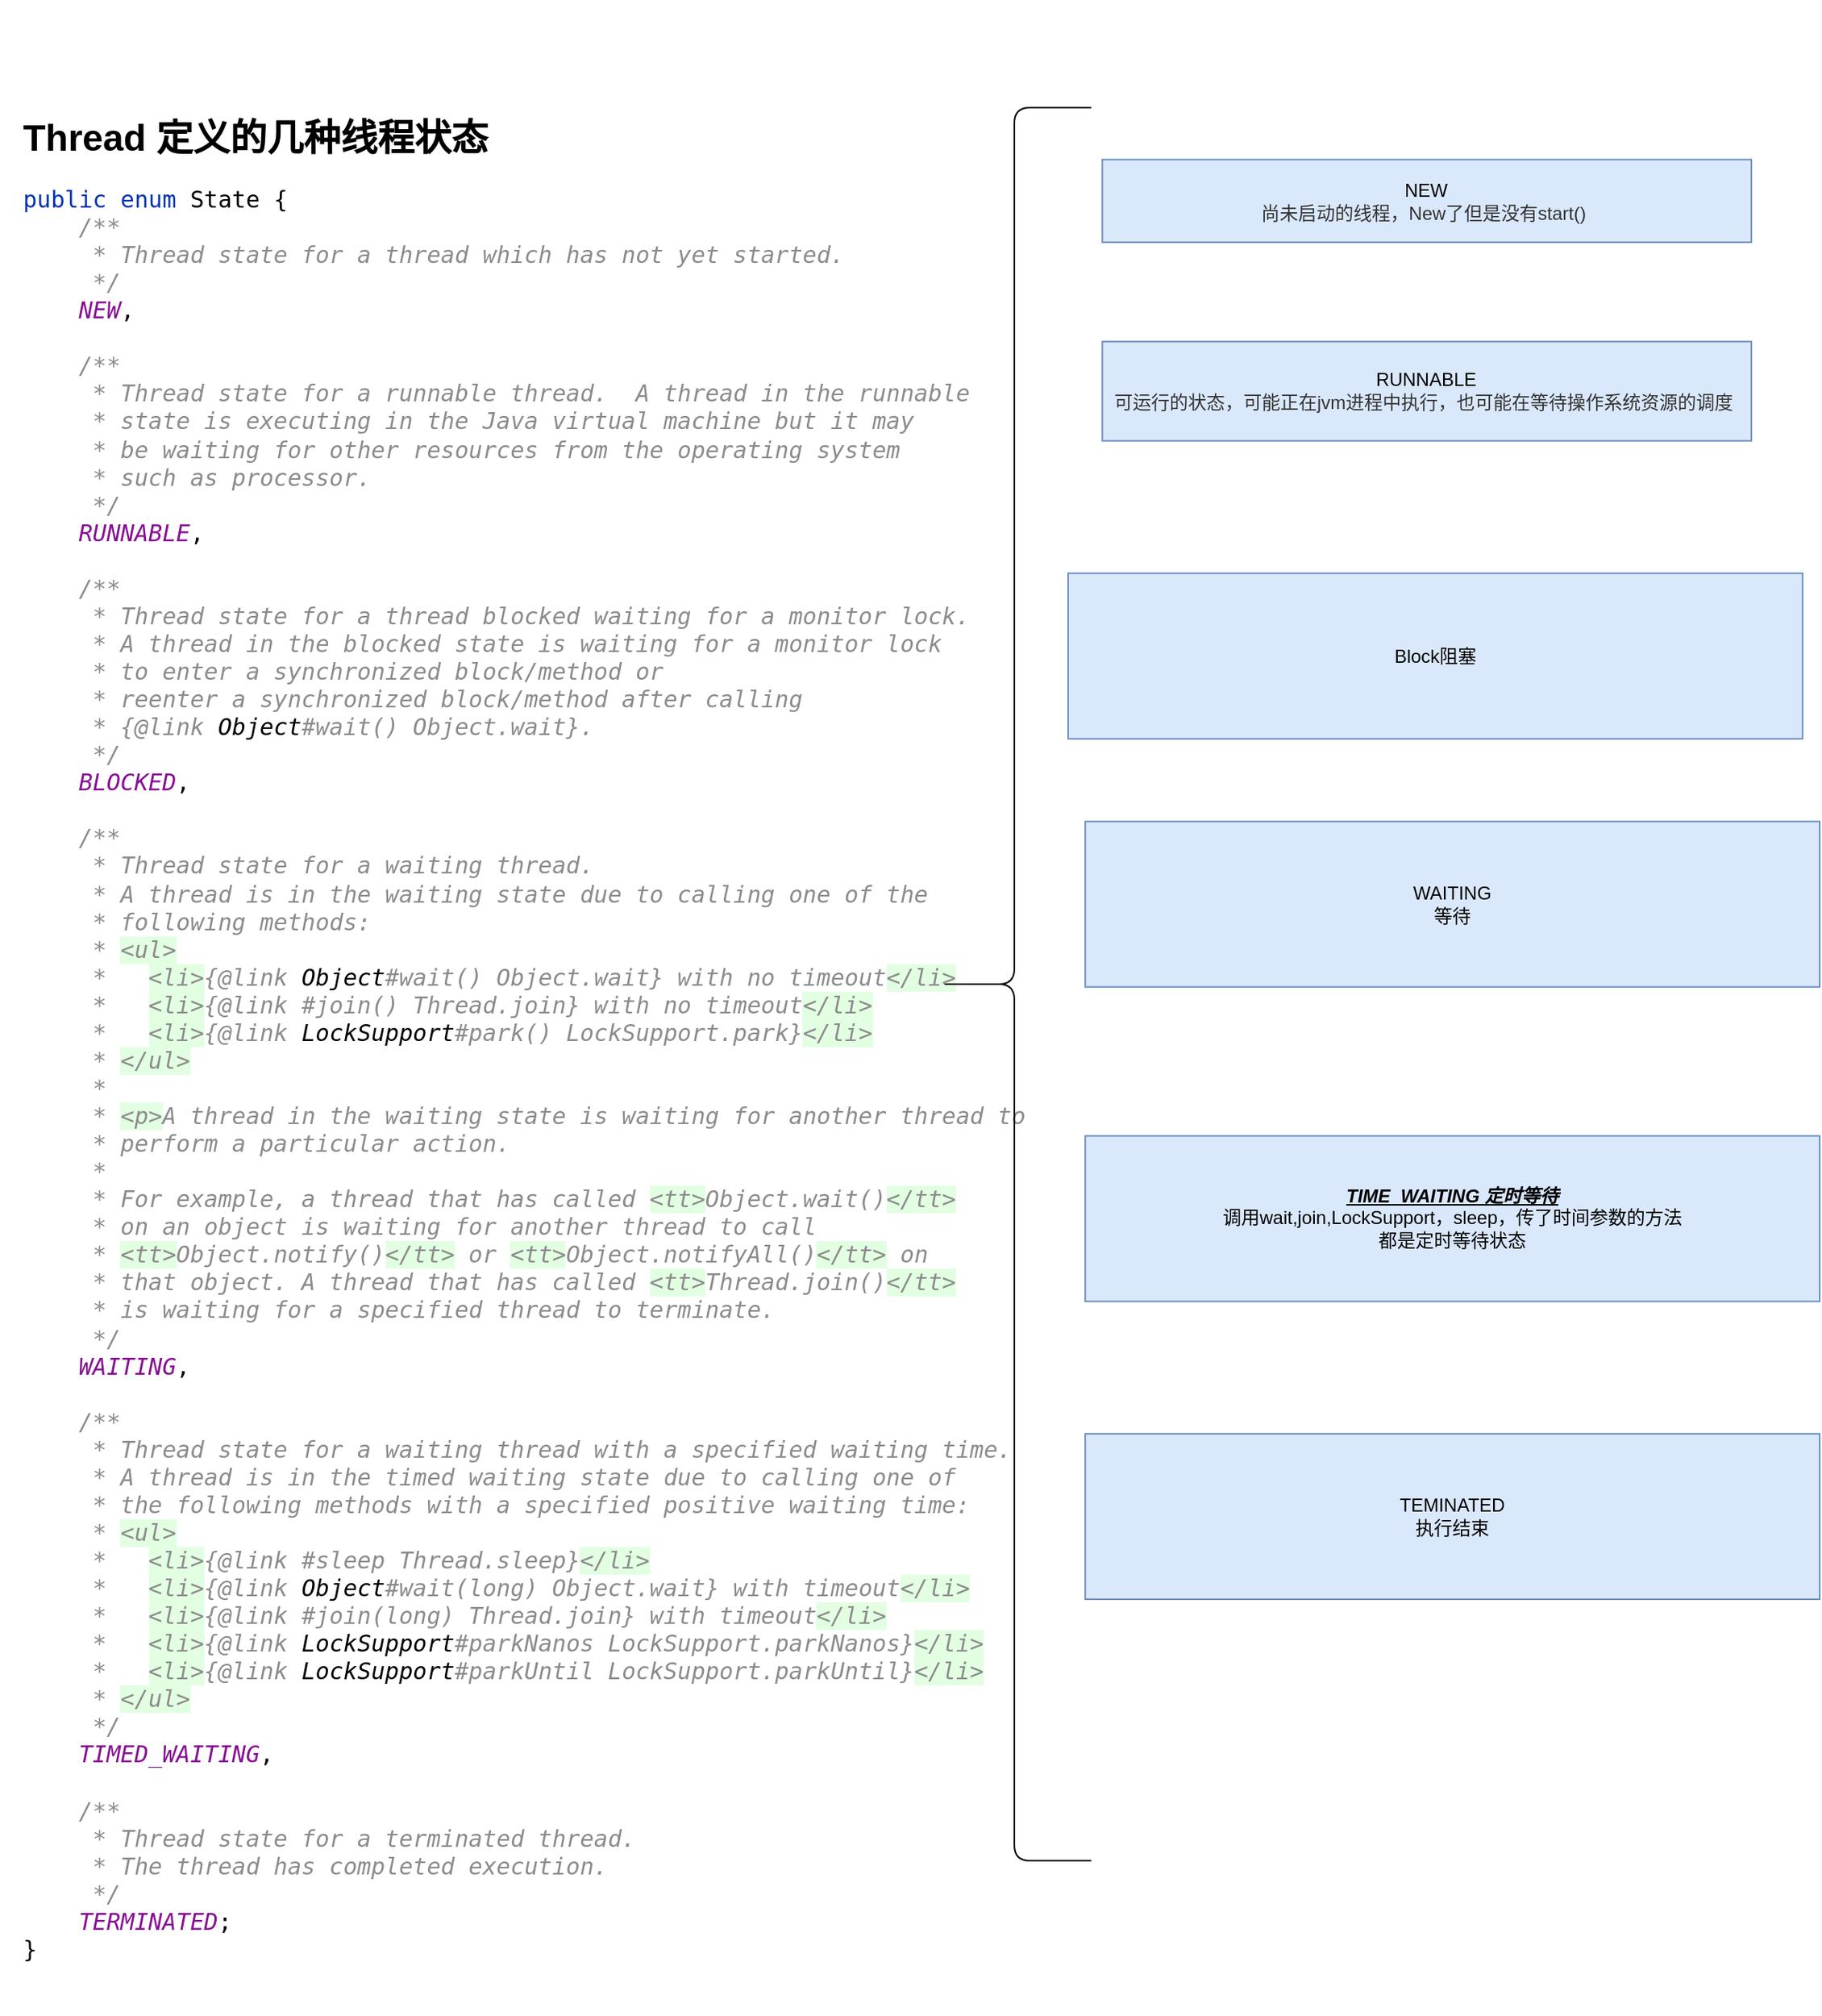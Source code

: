 <mxfile version="16.6.4" type="device" pages="2"><diagram id="jH-OSRxHN0K3g5cjZ7CG" name="线程的状态"><mxGraphModel dx="1156" dy="634" grid="1" gridSize="10" guides="1" tooltips="1" connect="1" arrows="1" fold="1" page="1" pageScale="1" pageWidth="4681" pageHeight="3300" math="0" shadow="0"><root><mxCell id="0"/><mxCell id="1" parent="0"/><mxCell id="SUt6MbVdVIwz8Ydhvgzz-111" value="" style="group" vertex="1" connectable="0" parent="1"><mxGeometry x="293" y="198" width="1184" height="1240" as="geometry"/></mxCell><mxCell id="d3gmrcyWotfRhMqM3WVl-1" value="&lt;h1&gt;Thread 定义的几种线程状态&lt;/h1&gt;&lt;pre style=&quot;background-color: #ffffff ; color: #080808 ; font-family: &amp;#34;consolas&amp;#34; , monospace ; font-size: 11.3pt&quot;&gt;&lt;span style=&quot;color: #0033b3&quot;&gt;public enum &lt;/span&gt;&lt;span style=&quot;color: #000000&quot;&gt;State &lt;/span&gt;{&lt;br&gt;    &lt;span style=&quot;color: #8c8c8c ; font-style: italic&quot;&gt;/**&lt;br&gt;&lt;/span&gt;&lt;span style=&quot;color: #8c8c8c ; font-style: italic&quot;&gt;     * Thread state for a thread which has not yet started.&lt;br&gt;&lt;/span&gt;&lt;span style=&quot;color: #8c8c8c ; font-style: italic&quot;&gt;     */&lt;br&gt;&lt;/span&gt;&lt;span style=&quot;color: #8c8c8c ; font-style: italic&quot;&gt;    &lt;/span&gt;&lt;span style=&quot;color: #871094 ; font-style: italic&quot;&gt;NEW&lt;/span&gt;,&lt;br&gt;&lt;br&gt;    &lt;span style=&quot;color: #8c8c8c ; font-style: italic&quot;&gt;/**&lt;br&gt;&lt;/span&gt;&lt;span style=&quot;color: #8c8c8c ; font-style: italic&quot;&gt;     * Thread state for a runnable thread.  A thread in the runnable&lt;br&gt;&lt;/span&gt;&lt;span style=&quot;color: #8c8c8c ; font-style: italic&quot;&gt;     * state is executing in the Java virtual machine but it may&lt;br&gt;&lt;/span&gt;&lt;span style=&quot;color: #8c8c8c ; font-style: italic&quot;&gt;     * be waiting for other resources from the operating system&lt;br&gt;&lt;/span&gt;&lt;span style=&quot;color: #8c8c8c ; font-style: italic&quot;&gt;     * such as processor.&lt;br&gt;&lt;/span&gt;&lt;span style=&quot;color: #8c8c8c ; font-style: italic&quot;&gt;     */&lt;br&gt;&lt;/span&gt;&lt;span style=&quot;color: #8c8c8c ; font-style: italic&quot;&gt;    &lt;/span&gt;&lt;span style=&quot;color: #871094 ; font-style: italic&quot;&gt;RUNNABLE&lt;/span&gt;,&lt;br&gt;&lt;br&gt;    &lt;span style=&quot;color: #8c8c8c ; font-style: italic&quot;&gt;/**&lt;br&gt;&lt;/span&gt;&lt;span style=&quot;color: #8c8c8c ; font-style: italic&quot;&gt;     * Thread state for a thread blocked waiting for a monitor lock.&lt;br&gt;&lt;/span&gt;&lt;span style=&quot;color: #8c8c8c ; font-style: italic&quot;&gt;     * A thread in the blocked state is waiting for a monitor lock&lt;br&gt;&lt;/span&gt;&lt;span style=&quot;color: #8c8c8c ; font-style: italic&quot;&gt;     * to enter a synchronized block/method or&lt;br&gt;&lt;/span&gt;&lt;span style=&quot;color: #8c8c8c ; font-style: italic&quot;&gt;     * reenter a synchronized block/method after calling&lt;br&gt;&lt;/span&gt;&lt;span style=&quot;color: #8c8c8c ; font-style: italic&quot;&gt;     * {@link &lt;/span&gt;&lt;span style=&quot;color: #000000 ; font-style: italic&quot;&gt;Object&lt;/span&gt;&lt;span style=&quot;color: #8c8c8c ; font-style: italic&quot;&gt;#wait() Object.wait}.&lt;br&gt;&lt;/span&gt;&lt;span style=&quot;color: #8c8c8c ; font-style: italic&quot;&gt;     */&lt;br&gt;&lt;/span&gt;&lt;span style=&quot;color: #8c8c8c ; font-style: italic&quot;&gt;    &lt;/span&gt;&lt;span style=&quot;color: #871094 ; font-style: italic&quot;&gt;BLOCKED&lt;/span&gt;,&lt;br&gt;&lt;br&gt;    &lt;span style=&quot;color: #8c8c8c ; font-style: italic&quot;&gt;/**&lt;br&gt;&lt;/span&gt;&lt;span style=&quot;color: #8c8c8c ; font-style: italic&quot;&gt;     * Thread state for a waiting thread.&lt;br&gt;&lt;/span&gt;&lt;span style=&quot;color: #8c8c8c ; font-style: italic&quot;&gt;     * A thread is in the waiting state due to calling one of the&lt;br&gt;&lt;/span&gt;&lt;span style=&quot;color: #8c8c8c ; font-style: italic&quot;&gt;     * following methods:&lt;br&gt;&lt;/span&gt;&lt;span style=&quot;color: #8c8c8c ; font-style: italic&quot;&gt;     * &lt;/span&gt;&lt;span style=&quot;color: #8c8c8c ; background-color: #e2ffe2 ; font-style: italic&quot;&gt;&amp;lt;ul&amp;gt;&lt;/span&gt;&lt;span style=&quot;color: #8c8c8c ; font-style: italic&quot;&gt;&lt;br&gt;&lt;/span&gt;&lt;span style=&quot;color: #8c8c8c ; font-style: italic&quot;&gt;     *   &lt;/span&gt;&lt;span style=&quot;color: #8c8c8c ; background-color: #e2ffe2 ; font-style: italic&quot;&gt;&amp;lt;li&amp;gt;&lt;/span&gt;&lt;span style=&quot;color: #8c8c8c ; font-style: italic&quot;&gt;{@link &lt;/span&gt;&lt;span style=&quot;color: #000000 ; font-style: italic&quot;&gt;Object&lt;/span&gt;&lt;span style=&quot;color: #8c8c8c ; font-style: italic&quot;&gt;#wait() Object.wait} with no timeout&lt;/span&gt;&lt;span style=&quot;color: #8c8c8c ; background-color: #e2ffe2 ; font-style: italic&quot;&gt;&amp;lt;/li&amp;gt;&lt;/span&gt;&lt;span style=&quot;color: #8c8c8c ; font-style: italic&quot;&gt;&lt;br&gt;&lt;/span&gt;&lt;span style=&quot;color: #8c8c8c ; font-style: italic&quot;&gt;     *   &lt;/span&gt;&lt;span style=&quot;color: #8c8c8c ; background-color: #e2ffe2 ; font-style: italic&quot;&gt;&amp;lt;li&amp;gt;&lt;/span&gt;&lt;span style=&quot;color: #8c8c8c ; font-style: italic&quot;&gt;{@link #join() Thread.join} with no timeout&lt;/span&gt;&lt;span style=&quot;color: #8c8c8c ; background-color: #e2ffe2 ; font-style: italic&quot;&gt;&amp;lt;/li&amp;gt;&lt;/span&gt;&lt;span style=&quot;color: #8c8c8c ; font-style: italic&quot;&gt;&lt;br&gt;&lt;/span&gt;&lt;span style=&quot;color: #8c8c8c ; font-style: italic&quot;&gt;     *   &lt;/span&gt;&lt;span style=&quot;color: #8c8c8c ; background-color: #e2ffe2 ; font-style: italic&quot;&gt;&amp;lt;li&amp;gt;&lt;/span&gt;&lt;span style=&quot;color: #8c8c8c ; font-style: italic&quot;&gt;{@link &lt;/span&gt;&lt;span style=&quot;color: #000000 ; font-style: italic&quot;&gt;LockSupport&lt;/span&gt;&lt;span style=&quot;color: #8c8c8c ; font-style: italic&quot;&gt;#park() LockSupport.park}&lt;/span&gt;&lt;span style=&quot;color: #8c8c8c ; background-color: #e2ffe2 ; font-style: italic&quot;&gt;&amp;lt;/li&amp;gt;&lt;/span&gt;&lt;span style=&quot;color: #8c8c8c ; font-style: italic&quot;&gt;&lt;br&gt;&lt;/span&gt;&lt;span style=&quot;color: #8c8c8c ; font-style: italic&quot;&gt;     * &lt;/span&gt;&lt;span style=&quot;color: #8c8c8c ; background-color: #e2ffe2 ; font-style: italic&quot;&gt;&amp;lt;/ul&amp;gt;&lt;/span&gt;&lt;span style=&quot;color: #8c8c8c ; font-style: italic&quot;&gt;&lt;br&gt;&lt;/span&gt;&lt;span style=&quot;color: #8c8c8c ; font-style: italic&quot;&gt;     *&lt;br&gt;&lt;/span&gt;&lt;span style=&quot;color: #8c8c8c ; font-style: italic&quot;&gt;     * &lt;/span&gt;&lt;span style=&quot;color: #8c8c8c ; background-color: #e2ffe2 ; font-style: italic&quot;&gt;&amp;lt;p&amp;gt;&lt;/span&gt;&lt;span style=&quot;color: #8c8c8c ; font-style: italic&quot;&gt;A thread in the waiting state is waiting for another thread to&lt;br&gt;&lt;/span&gt;&lt;span style=&quot;color: #8c8c8c ; font-style: italic&quot;&gt;     * perform a particular action.&lt;br&gt;&lt;/span&gt;&lt;span style=&quot;color: #8c8c8c ; font-style: italic&quot;&gt;     *&lt;br&gt;&lt;/span&gt;&lt;span style=&quot;color: #8c8c8c ; font-style: italic&quot;&gt;     * For example, a thread that has called &lt;/span&gt;&lt;span style=&quot;color: #8c8c8c ; background-color: #e2ffe2 ; font-style: italic&quot;&gt;&amp;lt;tt&amp;gt;&lt;/span&gt;&lt;span style=&quot;color: #8c8c8c ; font-style: italic&quot;&gt;Object.wait()&lt;/span&gt;&lt;span style=&quot;color: #8c8c8c ; background-color: #e2ffe2 ; font-style: italic&quot;&gt;&amp;lt;/tt&amp;gt;&lt;/span&gt;&lt;span style=&quot;color: #8c8c8c ; font-style: italic&quot;&gt;&lt;br&gt;&lt;/span&gt;&lt;span style=&quot;color: #8c8c8c ; font-style: italic&quot;&gt;     * on an object is waiting for another thread to call&lt;br&gt;&lt;/span&gt;&lt;span style=&quot;color: #8c8c8c ; font-style: italic&quot;&gt;     * &lt;/span&gt;&lt;span style=&quot;color: #8c8c8c ; background-color: #e2ffe2 ; font-style: italic&quot;&gt;&amp;lt;tt&amp;gt;&lt;/span&gt;&lt;span style=&quot;color: #8c8c8c ; font-style: italic&quot;&gt;Object.notify()&lt;/span&gt;&lt;span style=&quot;color: #8c8c8c ; background-color: #e2ffe2 ; font-style: italic&quot;&gt;&amp;lt;/tt&amp;gt;&lt;/span&gt;&lt;span style=&quot;color: #8c8c8c ; font-style: italic&quot;&gt; or &lt;/span&gt;&lt;span style=&quot;color: #8c8c8c ; background-color: #e2ffe2 ; font-style: italic&quot;&gt;&amp;lt;tt&amp;gt;&lt;/span&gt;&lt;span style=&quot;color: #8c8c8c ; font-style: italic&quot;&gt;Object.notifyAll()&lt;/span&gt;&lt;span style=&quot;color: #8c8c8c ; background-color: #e2ffe2 ; font-style: italic&quot;&gt;&amp;lt;/tt&amp;gt;&lt;/span&gt;&lt;span style=&quot;color: #8c8c8c ; font-style: italic&quot;&gt; on&lt;br&gt;&lt;/span&gt;&lt;span style=&quot;color: #8c8c8c ; font-style: italic&quot;&gt;     * that object. A thread that has called &lt;/span&gt;&lt;span style=&quot;color: #8c8c8c ; background-color: #e2ffe2 ; font-style: italic&quot;&gt;&amp;lt;tt&amp;gt;&lt;/span&gt;&lt;span style=&quot;color: #8c8c8c ; font-style: italic&quot;&gt;Thread.join()&lt;/span&gt;&lt;span style=&quot;color: #8c8c8c ; background-color: #e2ffe2 ; font-style: italic&quot;&gt;&amp;lt;/tt&amp;gt;&lt;/span&gt;&lt;span style=&quot;color: #8c8c8c ; font-style: italic&quot;&gt;&lt;br&gt;&lt;/span&gt;&lt;span style=&quot;color: #8c8c8c ; font-style: italic&quot;&gt;     * is waiting for a specified thread to terminate.&lt;br&gt;&lt;/span&gt;&lt;span style=&quot;color: #8c8c8c ; font-style: italic&quot;&gt;     */&lt;br&gt;&lt;/span&gt;&lt;span style=&quot;color: #8c8c8c ; font-style: italic&quot;&gt;    &lt;/span&gt;&lt;span style=&quot;color: #871094 ; font-style: italic&quot;&gt;WAITING&lt;/span&gt;,&lt;br&gt;&lt;br&gt;    &lt;span style=&quot;color: #8c8c8c ; font-style: italic&quot;&gt;/**&lt;br&gt;&lt;/span&gt;&lt;span style=&quot;color: #8c8c8c ; font-style: italic&quot;&gt;     * Thread state for a waiting thread with a specified waiting time.&lt;br&gt;&lt;/span&gt;&lt;span style=&quot;color: #8c8c8c ; font-style: italic&quot;&gt;     * A thread is in the timed waiting state due to calling one of&lt;br&gt;&lt;/span&gt;&lt;span style=&quot;color: #8c8c8c ; font-style: italic&quot;&gt;     * the following methods with a specified positive waiting time:&lt;br&gt;&lt;/span&gt;&lt;span style=&quot;color: #8c8c8c ; font-style: italic&quot;&gt;     * &lt;/span&gt;&lt;span style=&quot;color: #8c8c8c ; background-color: #e2ffe2 ; font-style: italic&quot;&gt;&amp;lt;ul&amp;gt;&lt;/span&gt;&lt;span style=&quot;color: #8c8c8c ; font-style: italic&quot;&gt;&lt;br&gt;&lt;/span&gt;&lt;span style=&quot;color: #8c8c8c ; font-style: italic&quot;&gt;     *   &lt;/span&gt;&lt;span style=&quot;color: #8c8c8c ; background-color: #e2ffe2 ; font-style: italic&quot;&gt;&amp;lt;li&amp;gt;&lt;/span&gt;&lt;span style=&quot;color: #8c8c8c ; font-style: italic&quot;&gt;{@link #sleep Thread.sleep}&lt;/span&gt;&lt;span style=&quot;color: #8c8c8c ; background-color: #e2ffe2 ; font-style: italic&quot;&gt;&amp;lt;/li&amp;gt;&lt;/span&gt;&lt;span style=&quot;color: #8c8c8c ; font-style: italic&quot;&gt;&lt;br&gt;&lt;/span&gt;&lt;span style=&quot;color: #8c8c8c ; font-style: italic&quot;&gt;     *   &lt;/span&gt;&lt;span style=&quot;color: #8c8c8c ; background-color: #e2ffe2 ; font-style: italic&quot;&gt;&amp;lt;li&amp;gt;&lt;/span&gt;&lt;span style=&quot;color: #8c8c8c ; font-style: italic&quot;&gt;{@link &lt;/span&gt;&lt;span style=&quot;color: #000000 ; font-style: italic&quot;&gt;Object&lt;/span&gt;&lt;span style=&quot;color: #8c8c8c ; font-style: italic&quot;&gt;#wait(long) Object.wait} with timeout&lt;/span&gt;&lt;span style=&quot;color: #8c8c8c ; background-color: #e2ffe2 ; font-style: italic&quot;&gt;&amp;lt;/li&amp;gt;&lt;/span&gt;&lt;span style=&quot;color: #8c8c8c ; font-style: italic&quot;&gt;&lt;br&gt;&lt;/span&gt;&lt;span style=&quot;color: #8c8c8c ; font-style: italic&quot;&gt;     *   &lt;/span&gt;&lt;span style=&quot;color: #8c8c8c ; background-color: #e2ffe2 ; font-style: italic&quot;&gt;&amp;lt;li&amp;gt;&lt;/span&gt;&lt;span style=&quot;color: #8c8c8c ; font-style: italic&quot;&gt;{@link #join(long) Thread.join} with timeout&lt;/span&gt;&lt;span style=&quot;color: #8c8c8c ; background-color: #e2ffe2 ; font-style: italic&quot;&gt;&amp;lt;/li&amp;gt;&lt;/span&gt;&lt;span style=&quot;color: #8c8c8c ; font-style: italic&quot;&gt;&lt;br&gt;&lt;/span&gt;&lt;span style=&quot;color: #8c8c8c ; font-style: italic&quot;&gt;     *   &lt;/span&gt;&lt;span style=&quot;color: #8c8c8c ; background-color: #e2ffe2 ; font-style: italic&quot;&gt;&amp;lt;li&amp;gt;&lt;/span&gt;&lt;span style=&quot;color: #8c8c8c ; font-style: italic&quot;&gt;{@link &lt;/span&gt;&lt;span style=&quot;color: #000000 ; font-style: italic&quot;&gt;LockSupport&lt;/span&gt;&lt;span style=&quot;color: #8c8c8c ; font-style: italic&quot;&gt;#parkNanos LockSupport.parkNanos}&lt;/span&gt;&lt;span style=&quot;color: #8c8c8c ; background-color: #e2ffe2 ; font-style: italic&quot;&gt;&amp;lt;/li&amp;gt;&lt;/span&gt;&lt;span style=&quot;color: #8c8c8c ; font-style: italic&quot;&gt;&lt;br&gt;&lt;/span&gt;&lt;span style=&quot;color: #8c8c8c ; font-style: italic&quot;&gt;     *   &lt;/span&gt;&lt;span style=&quot;color: #8c8c8c ; background-color: #e2ffe2 ; font-style: italic&quot;&gt;&amp;lt;li&amp;gt;&lt;/span&gt;&lt;span style=&quot;color: #8c8c8c ; font-style: italic&quot;&gt;{@link &lt;/span&gt;&lt;span style=&quot;color: #000000 ; font-style: italic&quot;&gt;LockSupport&lt;/span&gt;&lt;span style=&quot;color: #8c8c8c ; font-style: italic&quot;&gt;#parkUntil LockSupport.parkUntil}&lt;/span&gt;&lt;span style=&quot;color: #8c8c8c ; background-color: #e2ffe2 ; font-style: italic&quot;&gt;&amp;lt;/li&amp;gt;&lt;/span&gt;&lt;span style=&quot;color: #8c8c8c ; font-style: italic&quot;&gt;&lt;br&gt;&lt;/span&gt;&lt;span style=&quot;color: #8c8c8c ; font-style: italic&quot;&gt;     * &lt;/span&gt;&lt;span style=&quot;color: #8c8c8c ; background-color: #e2ffe2 ; font-style: italic&quot;&gt;&amp;lt;/ul&amp;gt;&lt;/span&gt;&lt;span style=&quot;color: #8c8c8c ; font-style: italic&quot;&gt;&lt;br&gt;&lt;/span&gt;&lt;span style=&quot;color: #8c8c8c ; font-style: italic&quot;&gt;     */&lt;br&gt;&lt;/span&gt;&lt;span style=&quot;color: #8c8c8c ; font-style: italic&quot;&gt;    &lt;/span&gt;&lt;span style=&quot;color: #871094 ; font-style: italic&quot;&gt;TIMED_WAITING&lt;/span&gt;,&lt;br&gt;&lt;br&gt;    &lt;span style=&quot;color: #8c8c8c ; font-style: italic&quot;&gt;/**&lt;br&gt;&lt;/span&gt;&lt;span style=&quot;color: #8c8c8c ; font-style: italic&quot;&gt;     * Thread state for a terminated thread.&lt;br&gt;&lt;/span&gt;&lt;span style=&quot;color: #8c8c8c ; font-style: italic&quot;&gt;     * The thread has completed execution.&lt;br&gt;&lt;/span&gt;&lt;span style=&quot;color: #8c8c8c ; font-style: italic&quot;&gt;     */&lt;br&gt;&lt;/span&gt;&lt;span style=&quot;color: #8c8c8c ; font-style: italic&quot;&gt;    &lt;/span&gt;&lt;span style=&quot;color: #871094 ; font-style: italic&quot;&gt;TERMINATED&lt;/span&gt;;&lt;br&gt;}&lt;/pre&gt;" style="text;html=1;strokeColor=none;fillColor=none;spacing=5;spacingTop=-20;whiteSpace=wrap;overflow=hidden;rounded=0;" parent="SUt6MbVdVIwz8Ydhvgzz-111" vertex="1"><mxGeometry x="10" y="70" width="710" height="1240" as="geometry"/></mxCell><mxCell id="d3gmrcyWotfRhMqM3WVl-3" value="" style="shape=curlyBracket;whiteSpace=wrap;html=1;rounded=1;size=0.5;" parent="SUt6MbVdVIwz8Ydhvgzz-111" vertex="1"><mxGeometry x="610" y="70" width="100" height="1140" as="geometry"/></mxCell><mxCell id="SUt6MbVdVIwz8Ydhvgzz-102" value="" style="group" vertex="1" connectable="0" parent="SUt6MbVdVIwz8Ydhvgzz-111"><mxGeometry x="695" y="93" width="489" height="947" as="geometry"/></mxCell><mxCell id="d3gmrcyWotfRhMqM3WVl-5" value="NEW&lt;br&gt;&lt;span style=&quot;color: rgb(51 , 51 , 51)&quot;&gt;尚未启动的线程，New了但是没有start()&amp;nbsp;&lt;/span&gt;" style="rounded=0;whiteSpace=wrap;html=1;fillColor=#dae8fc;strokeColor=#6c8ebf;" parent="SUt6MbVdVIwz8Ydhvgzz-102" vertex="1"><mxGeometry x="22.227" y="10.761" width="422.318" height="53.807" as="geometry"/></mxCell><object label="RUNNABLE&lt;br&gt;&lt;span style=&quot;color: rgb(51 , 51 , 51)&quot;&gt;可运行的状态，可能正在jvm进程中执行，也可能在等待操作系统资源的调度&amp;nbsp;&lt;/span&gt;" a="a" id="d3gmrcyWotfRhMqM3WVl-6"><mxCell style="rounded=0;whiteSpace=wrap;html=1;fillColor=#dae8fc;strokeColor=#6c8ebf;" parent="SUt6MbVdVIwz8Ydhvgzz-102" vertex="1"><mxGeometry x="22.227" y="129.136" width="422.318" height="64.568" as="geometry"/></mxCell></object><mxCell id="d3gmrcyWotfRhMqM3WVl-9" value="Block阻塞" style="whiteSpace=wrap;html=1;fillColor=#dae8fc;strokeColor=#6c8ebf;" parent="SUt6MbVdVIwz8Ydhvgzz-102" vertex="1"><mxGeometry y="279.795" width="477.886" height="107.614" as="geometry"/></mxCell><mxCell id="d3gmrcyWotfRhMqM3WVl-10" value="WAITING&lt;br&gt;等待" style="whiteSpace=wrap;html=1;fillColor=#dae8fc;strokeColor=#6c8ebf;fontStyle=0" parent="SUt6MbVdVIwz8Ydhvgzz-102" vertex="1"><mxGeometry x="11.114" y="441.216" width="477.886" height="107.614" as="geometry"/></mxCell><mxCell id="d3gmrcyWotfRhMqM3WVl-11" value="&lt;b&gt;&lt;i&gt;&lt;u&gt;TIME_WAITING 定时等待&lt;br&gt;&lt;/u&gt;&lt;/i&gt;&lt;/b&gt;调用wait,join,LockSupport，sleep，传了时间参数的方法&lt;br&gt;都是定时等待状态" style="whiteSpace=wrap;html=1;fillColor=#dae8fc;strokeColor=#6c8ebf;" parent="SUt6MbVdVIwz8Ydhvgzz-102" vertex="1"><mxGeometry x="11.114" y="645.682" width="477.886" height="107.614" as="geometry"/></mxCell><mxCell id="d3gmrcyWotfRhMqM3WVl-12" value="TEMINATED&lt;br&gt;执行结束" style="whiteSpace=wrap;html=1;fillColor=#dae8fc;strokeColor=#6c8ebf;" parent="SUt6MbVdVIwz8Ydhvgzz-102" vertex="1"><mxGeometry x="11.114" y="839.386" width="477.886" height="107.614" as="geometry"/></mxCell></root></mxGraphModel></diagram><diagram id="deSxzsUpZjrLM68tqHip" name="线程中断"><mxGraphModel dx="983" dy="539" grid="1" gridSize="10" guides="1" tooltips="1" connect="1" arrows="1" fold="1" page="1" pageScale="1" pageWidth="4681" pageHeight="3300" math="0" shadow="0"><root><mxCell id="zkIN8JPOZCdP1LZcD-2u-0"/><mxCell id="zkIN8JPOZCdP1LZcD-2u-1" parent="zkIN8JPOZCdP1LZcD-2u-0"/><mxCell id="Zhgcr8dBJBnIwsmzIYaT-10" value="" style="group" vertex="1" connectable="0" parent="zkIN8JPOZCdP1LZcD-2u-1"><mxGeometry x="30" y="130" width="680" height="230" as="geometry"/></mxCell><mxCell id="Zhgcr8dBJBnIwsmzIYaT-0" value="" style="shape=curlyBracket;whiteSpace=wrap;html=1;rounded=1;" vertex="1" parent="Zhgcr8dBJBnIwsmzIYaT-10"><mxGeometry x="110" y="10" width="20" height="210" as="geometry"/></mxCell><mxCell id="Zhgcr8dBJBnIwsmzIYaT-1" value="线程中断" style="rounded=1;whiteSpace=wrap;html=1;" vertex="1" parent="Zhgcr8dBJBnIwsmzIYaT-10"><mxGeometry y="80" width="110" height="50" as="geometry"/></mxCell><mxCell id="Zhgcr8dBJBnIwsmzIYaT-2" value="&lt;b&gt;interrupt &lt;/b&gt;将线程标志位设置为true 是否进行中断处理，需要线程本身自己来决定/执行" style="rounded=1;whiteSpace=wrap;html=1;" vertex="1" parent="Zhgcr8dBJBnIwsmzIYaT-10"><mxGeometry x="140" width="540" height="40" as="geometry"/></mxCell><mxCell id="Zhgcr8dBJBnIwsmzIYaT-3" value="&lt;b&gt;isInterrupted &lt;/b&gt;判断标志位的状态" style="rounded=1;whiteSpace=wrap;html=1;" vertex="1" parent="Zhgcr8dBJBnIwsmzIYaT-10"><mxGeometry x="140" y="60" width="540" height="40" as="geometry"/></mxCell><mxCell id="Zhgcr8dBJBnIwsmzIYaT-4" value="interrupted 静态方法，将当前线程的状态设置为true" style="rounded=1;whiteSpace=wrap;html=1;" vertex="1" parent="Zhgcr8dBJBnIwsmzIYaT-10"><mxGeometry x="140" y="120" width="540" height="40" as="geometry"/></mxCell><mxCell id="Zhgcr8dBJBnIwsmzIYaT-9" value="对于waiting time_wating 状态的线程进行中断，会抛interruptedException" style="rounded=1;whiteSpace=wrap;html=1;" vertex="1" parent="Zhgcr8dBJBnIwsmzIYaT-10"><mxGeometry x="140" y="190" width="540" height="40" as="geometry"/></mxCell></root></mxGraphModel></diagram></mxfile>